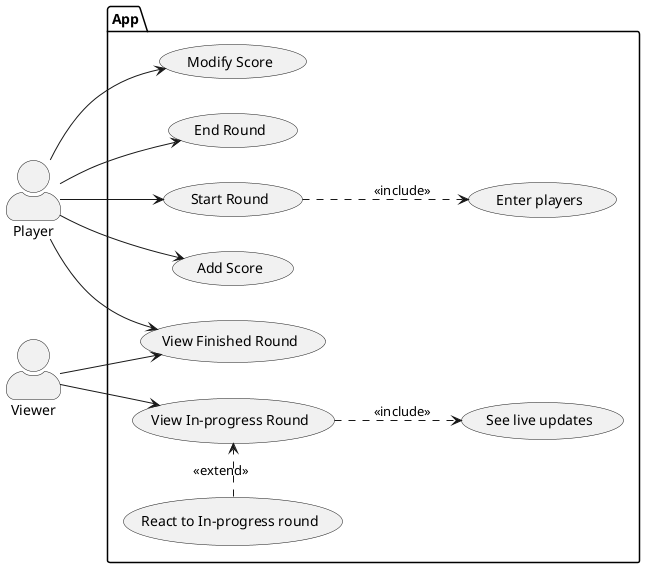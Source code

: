 @startuml
left to right direction
skinparam actorStyle awesome

actor Player as p
actor Viewer as v

package App {
  usecase "Start Round" as UC1
  usecase "Enter players" as UC1x1
  usecase "Add Score" as UC2
  usecase "Modify Score" as UC3
  usecase "End Round" as UC4
  usecase "View Finished Round" as UC5
  usecase "View In-progress Round" as UC6
  usecase "See live updates" as UC6x1
  usecase "React to In-progress round" as UC6x2

  UC1 ..> UC1x1 : <<include>>

  UC6 ..> UC6x1 : <<include>>
  UC6x2 .> UC6 : <<extend>>
}

p --> UC1
p --> UC2
p --> UC3
p --> UC4
p --> UC5
v --> UC5
v --> UC6
@enduml
